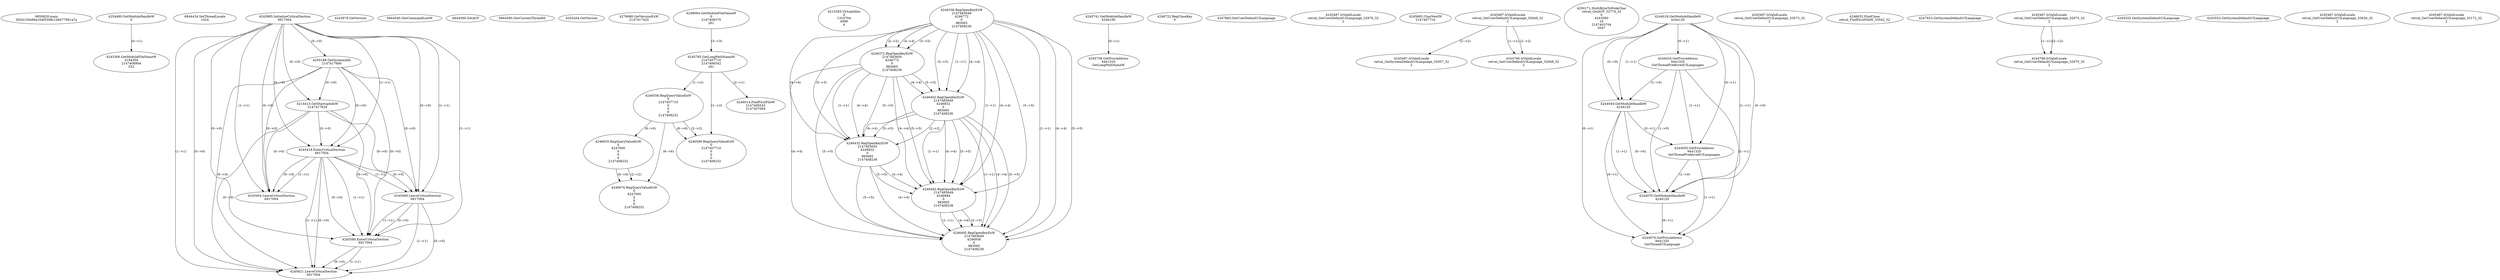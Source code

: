 // Global SCDG with merge call
digraph {
	0 [label="6850628.main
0034150e96a164f5308c1d6477961a7a"]
	1 [label="4254480.GetModuleHandleW
0"]
	2 [label="6844434.SetThreadLocale
1024"]
	3 [label="4243965.InitializeCriticalSection
6917004"]
	4 [label="4243979.GetVersion
"]
	5 [label="4250188.GetSystemInfo
2147417660"]
	3 -> 5 [label="(0-->0)"]
	6 [label="6844540.GetCommandLineW
"]
	7 [label="4214413.GetStartupInfoW
2147417624"]
	3 -> 7 [label="(0-->0)"]
	5 -> 7 [label="(0-->0)"]
	8 [label="6844560.GetACP
"]
	9 [label="6844580.GetCurrentThreadId
"]
	10 [label="4250204.GetVersion
"]
	11 [label="4276690.GetVersionExW
2147417420"]
	12 [label="4243306.GetModuleFileNameW
4194304
2147408904
522"]
	1 -> 12 [label="(0-->1)"]
	13 [label="4248064.GetModuleFileNameW
0
2147408370
261"]
	14 [label="4215383.VirtualAlloc
0
1310704
4096
4"]
	15 [label="4246338.RegOpenKeyExW
2147483649
4246772
0
983065
2147408236"]
	16 [label="4246372.RegOpenKeyExW
2147483650
4246772
0
983065
2147408236"]
	15 -> 16 [label="(2-->2)"]
	15 -> 16 [label="(4-->4)"]
	15 -> 16 [label="(5-->5)"]
	17 [label="4245741.GetModuleHandleW
4246160"]
	18 [label="4245758.GetProcAddress
9441320
GetLongPathNameW"]
	17 -> 18 [label="(0-->1)"]
	19 [label="4245785.GetLongPathNameW
2147407710
2147406542
261"]
	13 -> 19 [label="(3-->3)"]
	20 [label="4246556.RegQueryValueExW
0
2147407710
0
0
0
2147408232"]
	19 -> 20 [label="(1-->2)"]
	21 [label="4246599.RegQueryValueExW
0
2147407710
0
0
0
2147408232"]
	19 -> 21 [label="(1-->2)"]
	20 -> 21 [label="(2-->2)"]
	20 -> 21 [label="(6-->6)"]
	22 [label="4246722.RegCloseKey
0"]
	23 [label="4247883.GetUserDefaultUILanguage
"]
	24 [label="4245418.EnterCriticalSection
6917004"]
	3 -> 24 [label="(1-->1)"]
	3 -> 24 [label="(0-->0)"]
	5 -> 24 [label="(0-->0)"]
	7 -> 24 [label="(0-->0)"]
	25 [label="4245469.LeaveCriticalSection
6917004"]
	3 -> 25 [label="(1-->1)"]
	24 -> 25 [label="(1-->1)"]
	3 -> 25 [label="(0-->0)"]
	5 -> 25 [label="(0-->0)"]
	7 -> 25 [label="(0-->0)"]
	24 -> 25 [label="(0-->0)"]
	26 [label="4245487.IsValidLocale
retval_GetUserDefaultUILanguage_32976_32
2"]
	27 [label="4246402.RegOpenKeyExW
2147483649
4246832
0
983065
2147408236"]
	15 -> 27 [label="(1-->1)"]
	15 -> 27 [label="(4-->4)"]
	16 -> 27 [label="(4-->4)"]
	15 -> 27 [label="(5-->5)"]
	16 -> 27 [label="(5-->5)"]
	28 [label="4245683.CharNextW
2147407716"]
	29 [label="4246635.RegQueryValueExW
0
4247000
0
0
0
2147408232"]
	20 -> 29 [label="(6-->6)"]
	30 [label="4245487.IsValidLocale
retval_GetUserDefaultUILanguage_32848_32
2"]
	31 [label="4250171.MultiByteToWideChar
retval_GetACP_32774_32
0
4243560
16
2147403704
2047"]
	32 [label="4244018.GetModuleHandleW
4244120"]
	33 [label="4244024.GetProcAddress
9441320
GetThreadPreferredUILanguages"]
	32 -> 33 [label="(0-->1)"]
	34 [label="4244044.GetModuleHandleW
4244120"]
	32 -> 34 [label="(1-->1)"]
	32 -> 34 [label="(0-->0)"]
	33 -> 34 [label="(1-->0)"]
	35 [label="4244050.GetProcAddress
9441320
SetThreadPreferredUILanguages"]
	32 -> 35 [label="(0-->1)"]
	33 -> 35 [label="(1-->1)"]
	34 -> 35 [label="(0-->1)"]
	36 [label="4244070.GetModuleHandleW
4244120"]
	32 -> 36 [label="(1-->1)"]
	34 -> 36 [label="(1-->1)"]
	32 -> 36 [label="(0-->0)"]
	33 -> 36 [label="(1-->0)"]
	34 -> 36 [label="(0-->0)"]
	35 -> 36 [label="(1-->0)"]
	37 [label="4244076.GetProcAddress
9441320
GetThreadUILanguage"]
	32 -> 37 [label="(0-->1)"]
	33 -> 37 [label="(1-->1)"]
	34 -> 37 [label="(0-->1)"]
	35 -> 37 [label="(1-->1)"]
	36 -> 37 [label="(0-->1)"]
	38 [label="4246676.RegQueryValueExW
0
4247000
0
0
0
2147408232"]
	29 -> 38 [label="(2-->2)"]
	20 -> 38 [label="(6-->6)"]
	29 -> 38 [label="(6-->6)"]
	39 [label="4245487.IsValidLocale
retval_GetUserDefaultUILanguage_33073_32
2"]
	40 [label="4245580.EnterCriticalSection
6917004"]
	3 -> 40 [label="(1-->1)"]
	24 -> 40 [label="(1-->1)"]
	25 -> 40 [label="(1-->1)"]
	3 -> 40 [label="(0-->0)"]
	5 -> 40 [label="(0-->0)"]
	7 -> 40 [label="(0-->0)"]
	24 -> 40 [label="(0-->0)"]
	25 -> 40 [label="(0-->0)"]
	41 [label="4245621.LeaveCriticalSection
6917004"]
	3 -> 41 [label="(1-->1)"]
	24 -> 41 [label="(1-->1)"]
	25 -> 41 [label="(1-->1)"]
	40 -> 41 [label="(1-->1)"]
	3 -> 41 [label="(0-->0)"]
	5 -> 41 [label="(0-->0)"]
	7 -> 41 [label="(0-->0)"]
	24 -> 41 [label="(0-->0)"]
	25 -> 41 [label="(0-->0)"]
	40 -> 41 [label="(0-->0)"]
	42 [label="4245454.LeaveCriticalSection
6917004"]
	3 -> 42 [label="(1-->1)"]
	24 -> 42 [label="(1-->1)"]
	3 -> 42 [label="(0-->0)"]
	5 -> 42 [label="(0-->0)"]
	7 -> 42 [label="(0-->0)"]
	24 -> 42 [label="(0-->0)"]
	43 [label="4246014.FindFirstFileW
2147406542
2147407064"]
	19 -> 43 [label="(2-->1)"]
	44 [label="4246032.FindClose
retval_FindFirstFileW_33542_32"]
	45 [label="4247923.GetSystemDefaultUILanguage
"]
	46 [label="4245487.IsValidLocale
retval_GetSystemDefaultUILanguage_32957_32
2"]
	30 -> 46 [label="(2-->2)"]
	47 [label="4245487.IsValidLocale
retval_GetUserDefaultUILanguage_32975_32
2"]
	48 [label="4244766.IsValidLocale
retval_GetUserDefaultUILanguage_32975_32
2"]
	47 -> 48 [label="(1-->1)"]
	47 -> 48 [label="(2-->2)"]
	49 [label="4245525.GetSystemDefaultUILanguage
"]
	50 [label="4245552.GetSystemDefaultUILanguage
"]
	51 [label="4244766.IsValidLocale
retval_GetUserDefaultUILanguage_32848_32
2"]
	30 -> 51 [label="(1-->1)"]
	30 -> 51 [label="(2-->2)"]
	52 [label="4246432.RegOpenKeyExW
2147483650
4246832
0
983065
2147408236"]
	16 -> 52 [label="(1-->1)"]
	27 -> 52 [label="(2-->2)"]
	15 -> 52 [label="(4-->4)"]
	16 -> 52 [label="(4-->4)"]
	27 -> 52 [label="(4-->4)"]
	15 -> 52 [label="(5-->5)"]
	16 -> 52 [label="(5-->5)"]
	27 -> 52 [label="(5-->5)"]
	53 [label="4246462.RegOpenKeyExW
2147483649
4246884
0
983065
2147408236"]
	15 -> 53 [label="(1-->1)"]
	27 -> 53 [label="(1-->1)"]
	15 -> 53 [label="(4-->4)"]
	16 -> 53 [label="(4-->4)"]
	27 -> 53 [label="(4-->4)"]
	52 -> 53 [label="(4-->4)"]
	15 -> 53 [label="(5-->5)"]
	16 -> 53 [label="(5-->5)"]
	27 -> 53 [label="(5-->5)"]
	52 -> 53 [label="(5-->5)"]
	54 [label="4246492.RegOpenKeyExW
2147483649
4246936
0
983065
2147408236"]
	15 -> 54 [label="(1-->1)"]
	27 -> 54 [label="(1-->1)"]
	53 -> 54 [label="(1-->1)"]
	15 -> 54 [label="(4-->4)"]
	16 -> 54 [label="(4-->4)"]
	27 -> 54 [label="(4-->4)"]
	52 -> 54 [label="(4-->4)"]
	53 -> 54 [label="(4-->4)"]
	15 -> 54 [label="(5-->5)"]
	16 -> 54 [label="(5-->5)"]
	27 -> 54 [label="(5-->5)"]
	52 -> 54 [label="(5-->5)"]
	53 -> 54 [label="(5-->5)"]
	55 [label="4245487.IsValidLocale
retval_GetUserDefaultUILanguage_33026_32
2"]
	56 [label="4245487.IsValidLocale
retval_GetUserDefaultUILanguage_33172_32
2"]
}
